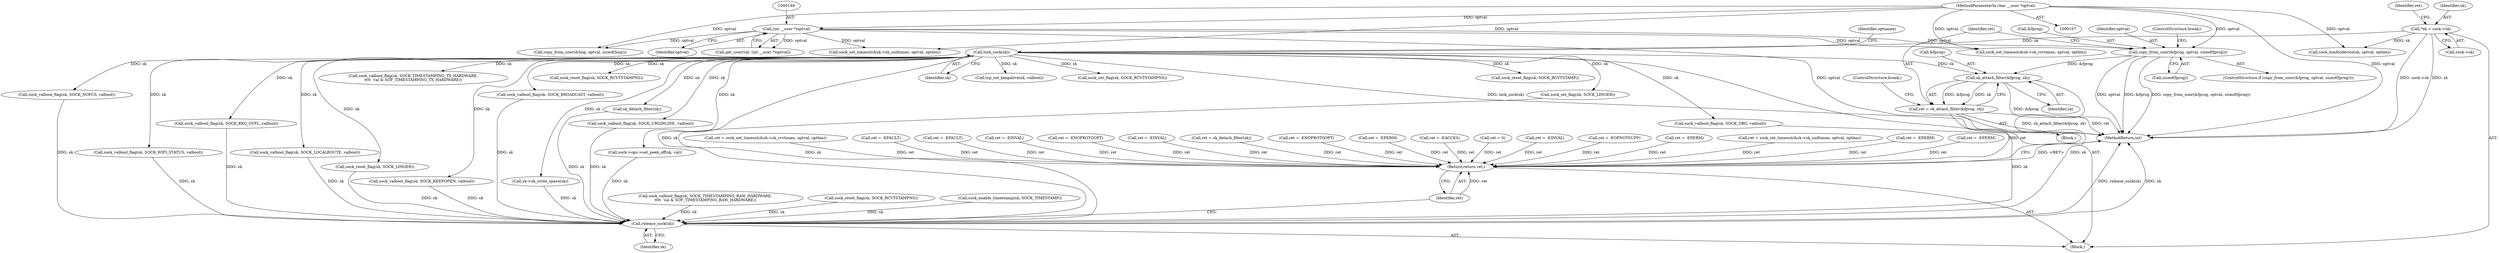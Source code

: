 digraph "0_linux_82981930125abfd39d7c8378a9cfdf5e1be2002b_0@pointer" {
"1000574" [label="(Call,sk_attach_filter(&fprog, sk))"];
"1000565" [label="(Call,copy_from_user(&fprog, optval, sizeof(fprog)))"];
"1000147" [label="(Call,(int __user *)optval)"];
"1000111" [label="(MethodParameterIn,char __user *optval)"];
"1000159" [label="(Call,lock_sock(sk))"];
"1000115" [label="(Call,*sk = sock->sk)"];
"1000572" [label="(Call,ret = sk_attach_filter(&fprog, sk))"];
"1000660" [label="(Return,return ret;)"];
"1000658" [label="(Call,release_sock(sk))"];
"1000448" [label="(Call,sock_reset_flag(sk, SOCK_RCVTSTAMP))"];
"1000653" [label="(Call,ret = -ENOPROTOOPT)"];
"1000162" [label="(Identifier,optname)"];
"1000113" [label="(Block,)"];
"1000116" [label="(Identifier,sk)"];
"1000332" [label="(Call,ret = -EPERM)"];
"1000145" [label="(Call,get_user(val, (int __user *)optval))"];
"1000509" [label="(Call,sock_valbool_flag(sk, SOCK_TIMESTAMPING_RAW_HARDWARE,\n\t\t\t\t  val & SOF_TIMESTAMPING_RAW_HARDWARE))"];
"1000566" [label="(Call,&fprog)"];
"1000171" [label="(Call,ret = -EACCES)"];
"1000399" [label="(Call,sock_set_flag(sk, SOCK_LINGER))"];
"1000159" [label="(Call,lock_sock(sk))"];
"1000176" [label="(Call,sock_valbool_flag(sk, SOCK_DBG, valbool))"];
"1000578" [label="(ControlStructure,break;)"];
"1000124" [label="(Call,ret = 0)"];
"1000344" [label="(Call,ret = -EINVAL)"];
"1000625" [label="(Call,sock_valbool_flag(sk, SOCK_WIFI_STATUS, valbool))"];
"1000540" [label="(Call,sock_set_timeout(&sk->sk_sndtimeo, optval, optlen))"];
"1000660" [label="(Return,return ret;)"];
"1000466" [label="(Call,sock_valbool_flag(sk, SOCK_TIMESTAMPING_TX_HARDWARE,\n\t\t\t\t  val & SOF_TIMESTAMPING_TX_HARDWARE))"];
"1000641" [label="(Call,ret = -EOPNOTSUPP)"];
"1000575" [label="(Call,&fprog)"];
"1000235" [label="(Call,sk->sk_write_space(sk))"];
"1000661" [label="(Identifier,ret)"];
"1000577" [label="(Identifier,sk)"];
"1000565" [label="(Call,copy_from_user(&fprog, optval, sizeof(fprog)))"];
"1000574" [label="(Call,sk_attach_filter(&fprog, sk))"];
"1000280" [label="(Call,ret = -EPERM)"];
"1000647" [label="(Call,sock_valbool_flag(sk, SOCK_NOFCS, valbool))"];
"1000619" [label="(Call,sock_valbool_flag(sk, SOCK_RXQ_OVFL, valbool))"];
"1000201" [label="(Call,sock_valbool_flag(sk, SOCK_LOCALROUTE, valbool))"];
"1000572" [label="(Call,ret = sk_attach_filter(&fprog, sk))"];
"1000433" [label="(Call,sock_reset_flag(sk, SOCK_RCVTSTAMPNS))"];
"1000569" [label="(Call,sizeof(fprog))"];
"1000573" [label="(Identifier,ret)"];
"1000564" [label="(ControlStructure,if (copy_from_user(&fprog, optval, sizeof(fprog))))"];
"1000147" [label="(Call,(int __user *)optval)"];
"1000367" [label="(Call,sock_reset_flag(sk, SOCK_LINGER))"];
"1000659" [label="(Identifier,sk)"];
"1000350" [label="(Call,copy_from_user(&ling, optval, sizeof(ling)))"];
"1000111" [label="(MethodParameterIn,char __user *optval)"];
"1000538" [label="(Call,ret = sock_set_timeout(&sk->sk_sndtimeo, optval, optlen))"];
"1000244" [label="(Call,ret = -EPERM)"];
"1000558" [label="(Block,)"];
"1000607" [label="(Call,ret = -EPERM)"];
"1000117" [label="(Call,sock->sk)"];
"1000568" [label="(Identifier,optval)"];
"1000527" [label="(Call,ret = sock_set_timeout(&sk->sk_rcvtimeo, optval, optlen))"];
"1000296" [label="(Call,sock_valbool_flag(sk, SOCK_KEEPOPEN, valbool))"];
"1000658" [label="(Call,release_sock(sk))"];
"1000451" [label="(Call,sock_reset_flag(sk, SOCK_RCVTSTAMPNS))"];
"1000207" [label="(Call,sock_valbool_flag(sk, SOCK_BROADCAST, valbool))"];
"1000662" [label="(MethodReturn,int)"];
"1000160" [label="(Identifier,sk)"];
"1000125" [label="(Identifier,ret)"];
"1000149" [label="(Identifier,optval)"];
"1000293" [label="(Call,tcp_set_keepalive(sk, valbool))"];
"1000560" [label="(Call,ret = -EFAULT)"];
"1000132" [label="(Call,sock_bindtodevice(sk, optval, optlen))"];
"1000437" [label="(Call,sock_set_flag(sk, SOCK_RCVTSTAMPNS))"];
"1000582" [label="(Call,sk_detach_filter(sk))"];
"1000357" [label="(Call,ret = -EFAULT)"];
"1000529" [label="(Call,sock_set_timeout(&sk->sk_rcvtimeo, optval, optlen))"];
"1000302" [label="(Call,sock_valbool_flag(sk, SOCK_URGINLINE, valbool))"];
"1000115" [label="(Call,*sk = sock->sk)"];
"1000549" [label="(Call,ret = -EINVAL)"];
"1000195" [label="(Call,ret = -ENOPROTOOPT)"];
"1000571" [label="(ControlStructure,break;)"];
"1000443" [label="(Call,sock_enable_timestamp(sk, SOCK_TIMESTAMP))"];
"1000461" [label="(Call,ret = -EINVAL)"];
"1000580" [label="(Call,ret = sk_detach_filter(sk))"];
"1000637" [label="(Call,sock->ops->set_peek_off(sk, val))"];
"1000574" -> "1000572"  [label="AST: "];
"1000574" -> "1000577"  [label="CFG: "];
"1000575" -> "1000574"  [label="AST: "];
"1000577" -> "1000574"  [label="AST: "];
"1000572" -> "1000574"  [label="CFG: "];
"1000574" -> "1000662"  [label="DDG: &fprog"];
"1000574" -> "1000572"  [label="DDG: &fprog"];
"1000574" -> "1000572"  [label="DDG: sk"];
"1000565" -> "1000574"  [label="DDG: &fprog"];
"1000159" -> "1000574"  [label="DDG: sk"];
"1000574" -> "1000658"  [label="DDG: sk"];
"1000565" -> "1000564"  [label="AST: "];
"1000565" -> "1000569"  [label="CFG: "];
"1000566" -> "1000565"  [label="AST: "];
"1000568" -> "1000565"  [label="AST: "];
"1000569" -> "1000565"  [label="AST: "];
"1000571" -> "1000565"  [label="CFG: "];
"1000573" -> "1000565"  [label="CFG: "];
"1000565" -> "1000662"  [label="DDG: optval"];
"1000565" -> "1000662"  [label="DDG: &fprog"];
"1000565" -> "1000662"  [label="DDG: copy_from_user(&fprog, optval, sizeof(fprog))"];
"1000147" -> "1000565"  [label="DDG: optval"];
"1000111" -> "1000565"  [label="DDG: optval"];
"1000147" -> "1000145"  [label="AST: "];
"1000147" -> "1000149"  [label="CFG: "];
"1000148" -> "1000147"  [label="AST: "];
"1000149" -> "1000147"  [label="AST: "];
"1000145" -> "1000147"  [label="CFG: "];
"1000147" -> "1000662"  [label="DDG: optval"];
"1000147" -> "1000145"  [label="DDG: optval"];
"1000111" -> "1000147"  [label="DDG: optval"];
"1000147" -> "1000350"  [label="DDG: optval"];
"1000147" -> "1000529"  [label="DDG: optval"];
"1000147" -> "1000540"  [label="DDG: optval"];
"1000111" -> "1000107"  [label="AST: "];
"1000111" -> "1000662"  [label="DDG: optval"];
"1000111" -> "1000132"  [label="DDG: optval"];
"1000111" -> "1000350"  [label="DDG: optval"];
"1000111" -> "1000529"  [label="DDG: optval"];
"1000111" -> "1000540"  [label="DDG: optval"];
"1000159" -> "1000113"  [label="AST: "];
"1000159" -> "1000160"  [label="CFG: "];
"1000160" -> "1000159"  [label="AST: "];
"1000162" -> "1000159"  [label="CFG: "];
"1000159" -> "1000662"  [label="DDG: lock_sock(sk)"];
"1000115" -> "1000159"  [label="DDG: sk"];
"1000159" -> "1000176"  [label="DDG: sk"];
"1000159" -> "1000201"  [label="DDG: sk"];
"1000159" -> "1000207"  [label="DDG: sk"];
"1000159" -> "1000235"  [label="DDG: sk"];
"1000159" -> "1000293"  [label="DDG: sk"];
"1000159" -> "1000296"  [label="DDG: sk"];
"1000159" -> "1000302"  [label="DDG: sk"];
"1000159" -> "1000367"  [label="DDG: sk"];
"1000159" -> "1000399"  [label="DDG: sk"];
"1000159" -> "1000433"  [label="DDG: sk"];
"1000159" -> "1000437"  [label="DDG: sk"];
"1000159" -> "1000448"  [label="DDG: sk"];
"1000159" -> "1000466"  [label="DDG: sk"];
"1000159" -> "1000582"  [label="DDG: sk"];
"1000159" -> "1000619"  [label="DDG: sk"];
"1000159" -> "1000625"  [label="DDG: sk"];
"1000159" -> "1000637"  [label="DDG: sk"];
"1000159" -> "1000647"  [label="DDG: sk"];
"1000159" -> "1000658"  [label="DDG: sk"];
"1000115" -> "1000113"  [label="AST: "];
"1000115" -> "1000117"  [label="CFG: "];
"1000116" -> "1000115"  [label="AST: "];
"1000117" -> "1000115"  [label="AST: "];
"1000125" -> "1000115"  [label="CFG: "];
"1000115" -> "1000662"  [label="DDG: sock->sk"];
"1000115" -> "1000662"  [label="DDG: sk"];
"1000115" -> "1000132"  [label="DDG: sk"];
"1000572" -> "1000558"  [label="AST: "];
"1000573" -> "1000572"  [label="AST: "];
"1000578" -> "1000572"  [label="CFG: "];
"1000572" -> "1000662"  [label="DDG: sk_attach_filter(&fprog, sk)"];
"1000572" -> "1000662"  [label="DDG: ret"];
"1000572" -> "1000660"  [label="DDG: ret"];
"1000660" -> "1000113"  [label="AST: "];
"1000660" -> "1000661"  [label="CFG: "];
"1000661" -> "1000660"  [label="AST: "];
"1000662" -> "1000660"  [label="CFG: "];
"1000660" -> "1000662"  [label="DDG: <RET>"];
"1000661" -> "1000660"  [label="DDG: ret"];
"1000549" -> "1000660"  [label="DDG: ret"];
"1000171" -> "1000660"  [label="DDG: ret"];
"1000527" -> "1000660"  [label="DDG: ret"];
"1000607" -> "1000660"  [label="DDG: ret"];
"1000357" -> "1000660"  [label="DDG: ret"];
"1000580" -> "1000660"  [label="DDG: ret"];
"1000280" -> "1000660"  [label="DDG: ret"];
"1000653" -> "1000660"  [label="DDG: ret"];
"1000244" -> "1000660"  [label="DDG: ret"];
"1000560" -> "1000660"  [label="DDG: ret"];
"1000124" -> "1000660"  [label="DDG: ret"];
"1000332" -> "1000660"  [label="DDG: ret"];
"1000461" -> "1000660"  [label="DDG: ret"];
"1000538" -> "1000660"  [label="DDG: ret"];
"1000344" -> "1000660"  [label="DDG: ret"];
"1000195" -> "1000660"  [label="DDG: ret"];
"1000641" -> "1000660"  [label="DDG: ret"];
"1000658" -> "1000113"  [label="AST: "];
"1000658" -> "1000659"  [label="CFG: "];
"1000659" -> "1000658"  [label="AST: "];
"1000661" -> "1000658"  [label="CFG: "];
"1000658" -> "1000662"  [label="DDG: release_sock(sk)"];
"1000658" -> "1000662"  [label="DDG: sk"];
"1000637" -> "1000658"  [label="DDG: sk"];
"1000367" -> "1000658"  [label="DDG: sk"];
"1000647" -> "1000658"  [label="DDG: sk"];
"1000451" -> "1000658"  [label="DDG: sk"];
"1000207" -> "1000658"  [label="DDG: sk"];
"1000399" -> "1000658"  [label="DDG: sk"];
"1000296" -> "1000658"  [label="DDG: sk"];
"1000176" -> "1000658"  [label="DDG: sk"];
"1000509" -> "1000658"  [label="DDG: sk"];
"1000201" -> "1000658"  [label="DDG: sk"];
"1000625" -> "1000658"  [label="DDG: sk"];
"1000235" -> "1000658"  [label="DDG: sk"];
"1000302" -> "1000658"  [label="DDG: sk"];
"1000582" -> "1000658"  [label="DDG: sk"];
"1000443" -> "1000658"  [label="DDG: sk"];
"1000619" -> "1000658"  [label="DDG: sk"];
}
